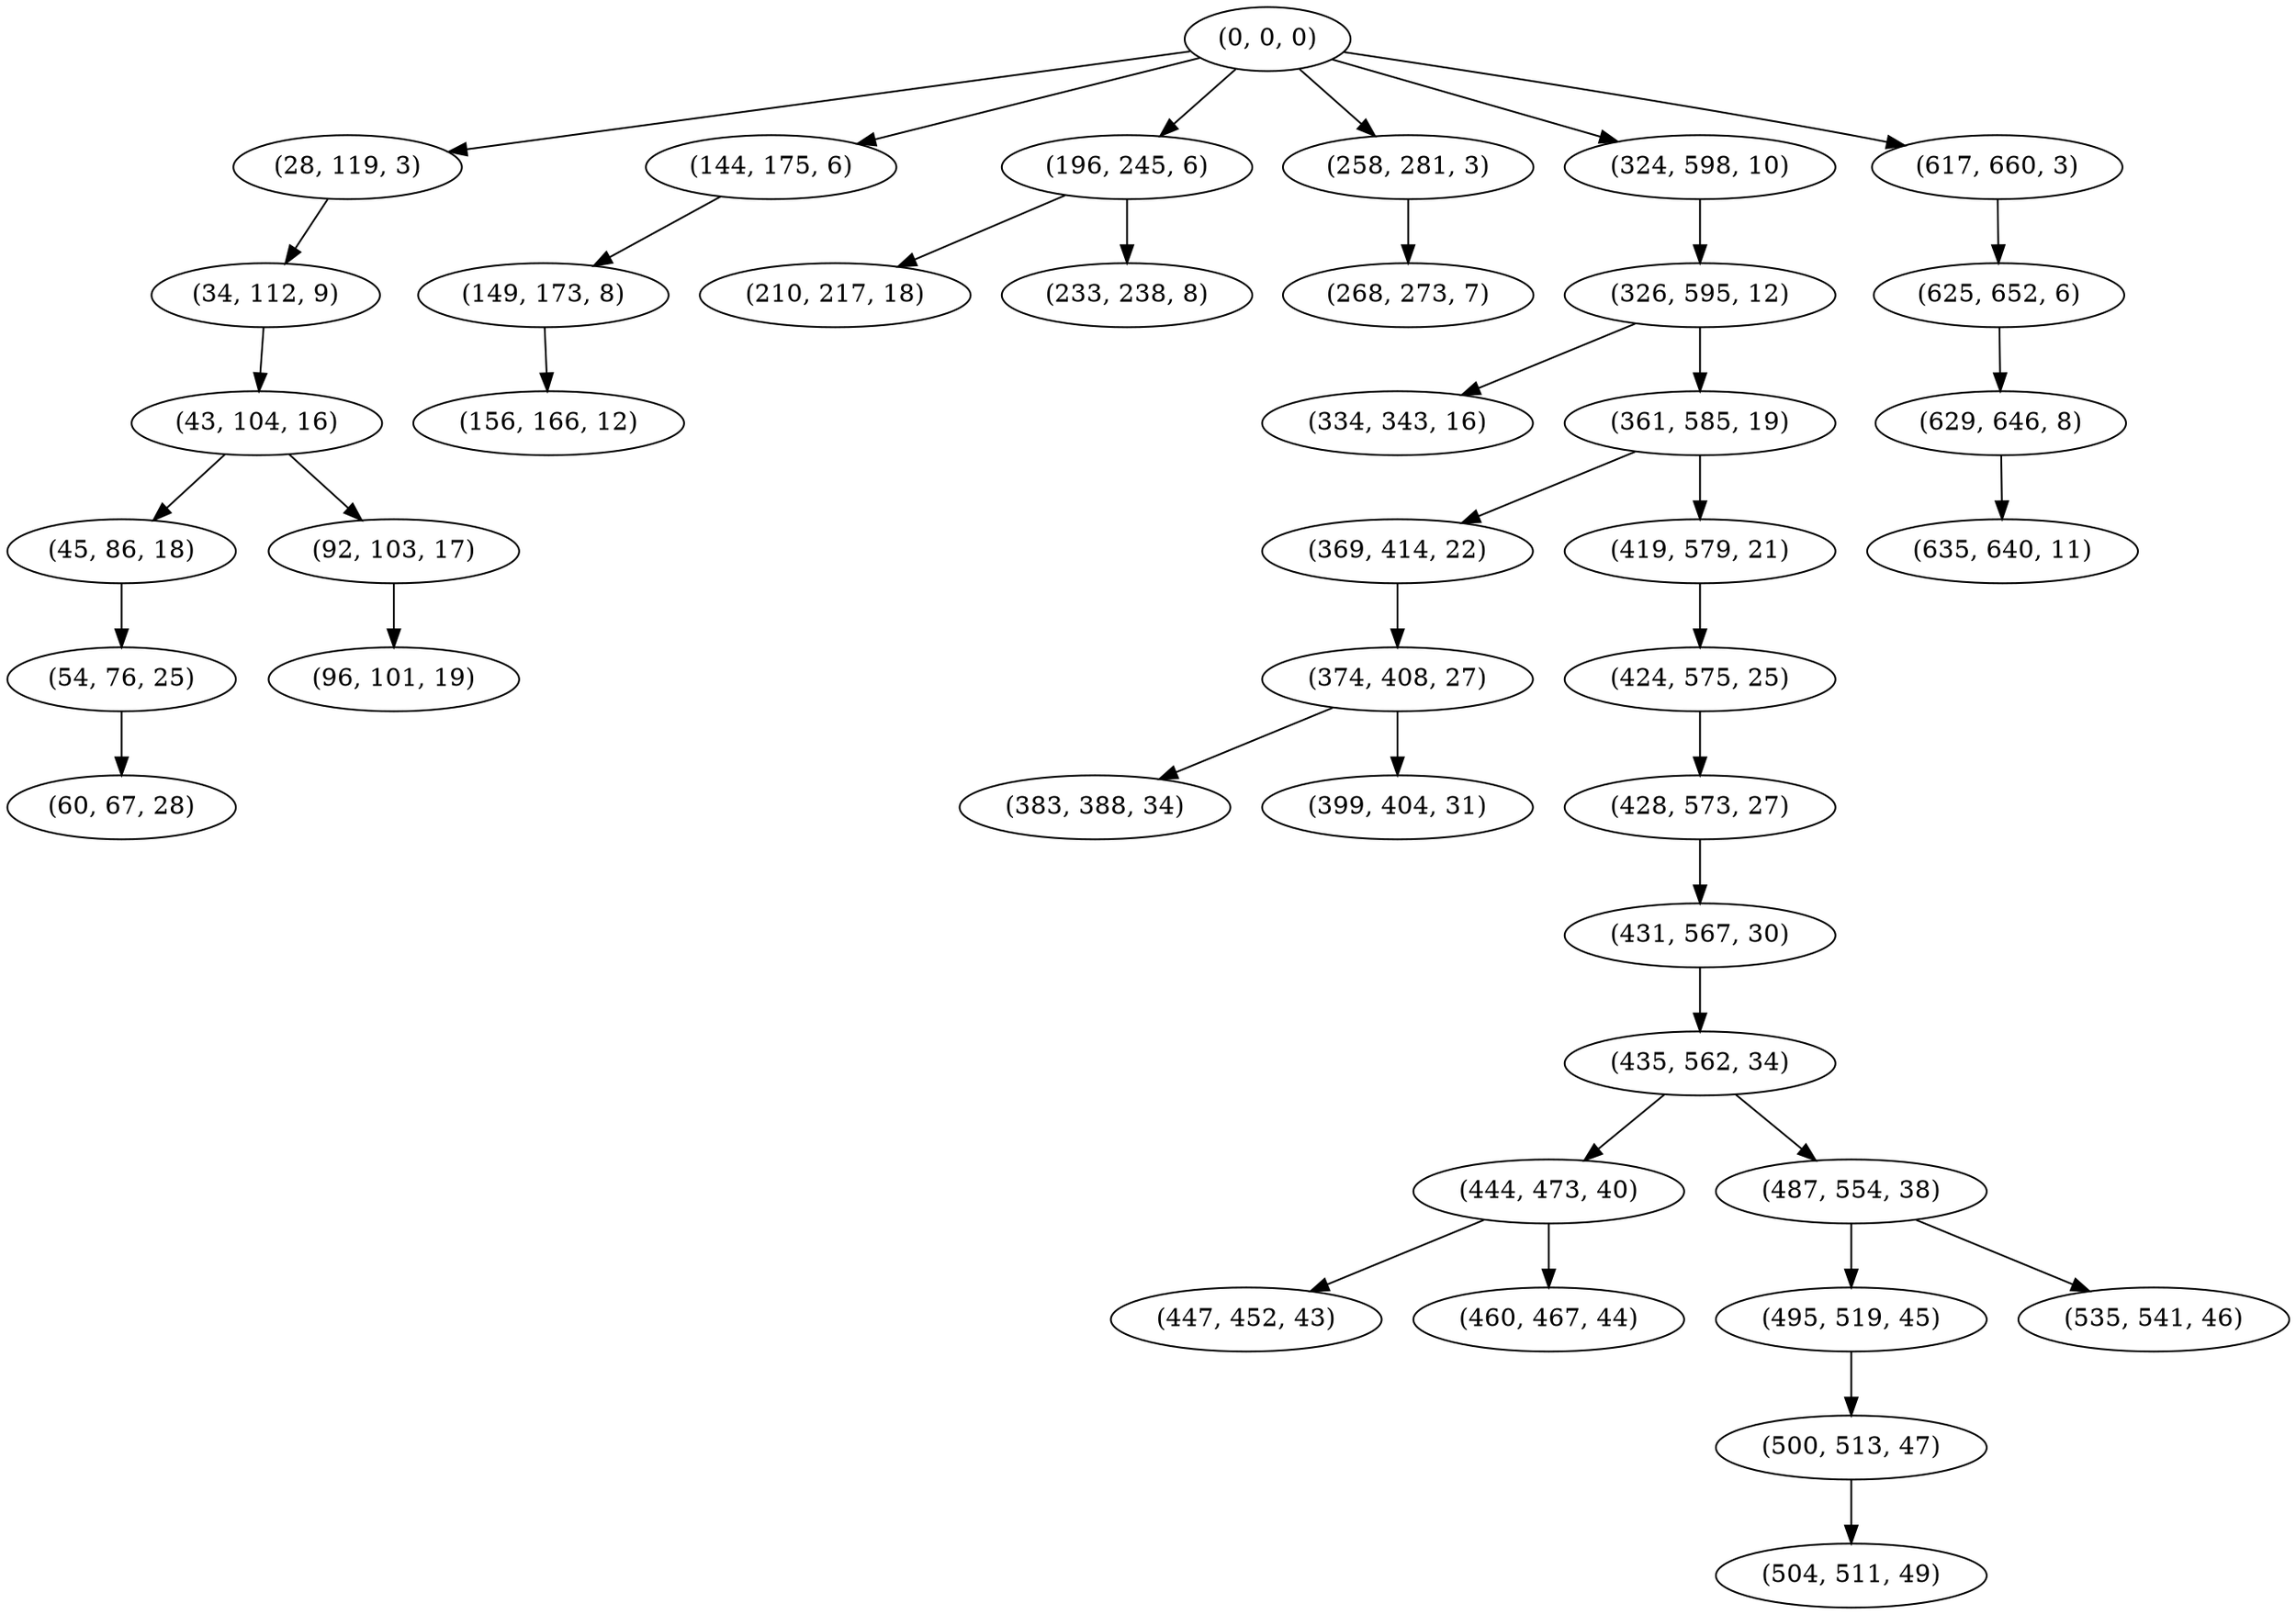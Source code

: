digraph tree {
    "(0, 0, 0)";
    "(28, 119, 3)";
    "(34, 112, 9)";
    "(43, 104, 16)";
    "(45, 86, 18)";
    "(54, 76, 25)";
    "(60, 67, 28)";
    "(92, 103, 17)";
    "(96, 101, 19)";
    "(144, 175, 6)";
    "(149, 173, 8)";
    "(156, 166, 12)";
    "(196, 245, 6)";
    "(210, 217, 18)";
    "(233, 238, 8)";
    "(258, 281, 3)";
    "(268, 273, 7)";
    "(324, 598, 10)";
    "(326, 595, 12)";
    "(334, 343, 16)";
    "(361, 585, 19)";
    "(369, 414, 22)";
    "(374, 408, 27)";
    "(383, 388, 34)";
    "(399, 404, 31)";
    "(419, 579, 21)";
    "(424, 575, 25)";
    "(428, 573, 27)";
    "(431, 567, 30)";
    "(435, 562, 34)";
    "(444, 473, 40)";
    "(447, 452, 43)";
    "(460, 467, 44)";
    "(487, 554, 38)";
    "(495, 519, 45)";
    "(500, 513, 47)";
    "(504, 511, 49)";
    "(535, 541, 46)";
    "(617, 660, 3)";
    "(625, 652, 6)";
    "(629, 646, 8)";
    "(635, 640, 11)";
    "(0, 0, 0)" -> "(28, 119, 3)";
    "(0, 0, 0)" -> "(144, 175, 6)";
    "(0, 0, 0)" -> "(196, 245, 6)";
    "(0, 0, 0)" -> "(258, 281, 3)";
    "(0, 0, 0)" -> "(324, 598, 10)";
    "(0, 0, 0)" -> "(617, 660, 3)";
    "(28, 119, 3)" -> "(34, 112, 9)";
    "(34, 112, 9)" -> "(43, 104, 16)";
    "(43, 104, 16)" -> "(45, 86, 18)";
    "(43, 104, 16)" -> "(92, 103, 17)";
    "(45, 86, 18)" -> "(54, 76, 25)";
    "(54, 76, 25)" -> "(60, 67, 28)";
    "(92, 103, 17)" -> "(96, 101, 19)";
    "(144, 175, 6)" -> "(149, 173, 8)";
    "(149, 173, 8)" -> "(156, 166, 12)";
    "(196, 245, 6)" -> "(210, 217, 18)";
    "(196, 245, 6)" -> "(233, 238, 8)";
    "(258, 281, 3)" -> "(268, 273, 7)";
    "(324, 598, 10)" -> "(326, 595, 12)";
    "(326, 595, 12)" -> "(334, 343, 16)";
    "(326, 595, 12)" -> "(361, 585, 19)";
    "(361, 585, 19)" -> "(369, 414, 22)";
    "(361, 585, 19)" -> "(419, 579, 21)";
    "(369, 414, 22)" -> "(374, 408, 27)";
    "(374, 408, 27)" -> "(383, 388, 34)";
    "(374, 408, 27)" -> "(399, 404, 31)";
    "(419, 579, 21)" -> "(424, 575, 25)";
    "(424, 575, 25)" -> "(428, 573, 27)";
    "(428, 573, 27)" -> "(431, 567, 30)";
    "(431, 567, 30)" -> "(435, 562, 34)";
    "(435, 562, 34)" -> "(444, 473, 40)";
    "(435, 562, 34)" -> "(487, 554, 38)";
    "(444, 473, 40)" -> "(447, 452, 43)";
    "(444, 473, 40)" -> "(460, 467, 44)";
    "(487, 554, 38)" -> "(495, 519, 45)";
    "(487, 554, 38)" -> "(535, 541, 46)";
    "(495, 519, 45)" -> "(500, 513, 47)";
    "(500, 513, 47)" -> "(504, 511, 49)";
    "(617, 660, 3)" -> "(625, 652, 6)";
    "(625, 652, 6)" -> "(629, 646, 8)";
    "(629, 646, 8)" -> "(635, 640, 11)";
}
